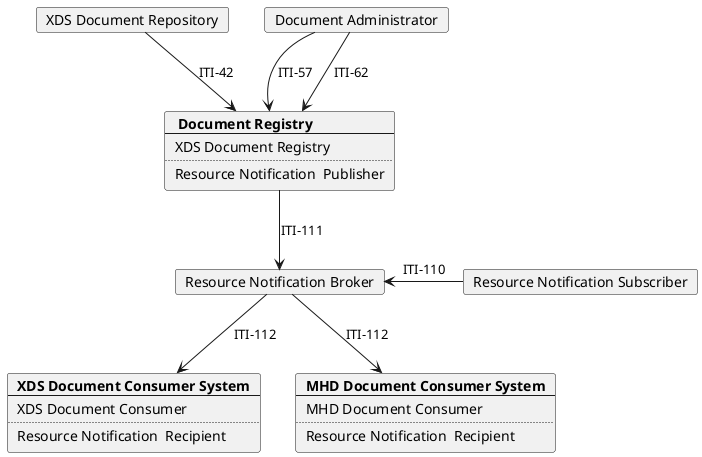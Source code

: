 @startuml
skinparam svgDimensionStyle false
skinparam componentStyle rectangle

hide footbox
/' title "DSUBm grouped with MHD" '/


card "XDS Document Repository" as XDS_Repo 
card "Document Administrator" as DOC_Administrator
card  Registry [
  <b> Document Registry
  ----
  XDS Document Registry 
  ....
  Resource Notification  Publisher
]
card "Resource Notification Broker" as DSUBm_Broker
card "Resource Notification Subscriber" as DSUBm_Subscriber


card  Consumer_XDS[
  <b>XDS Document Consumer System
  ----
  XDS Document Consumer
  ....
  Resource Notification  Recipient
]

card  Consumer_MHD[
  <b>MHD Document Consumer System
  ----
  MHD Document Consumer
  ....
  Resource Notification  Recipient
]


DOC_Administrator --> Registry: ITI-57
DOC_Administrator --> Registry: ITI-62

XDS_Repo -d-> Registry: ITI-42
Registry -d-> DSUBm_Broker: ITI-111
DSUBm_Subscriber -l-> DSUBm_Broker: ITI-110
DSUBm_Broker --> Consumer_MHD: ITI-112
DSUBm_Broker --> Consumer_XDS: ITI-112
/'
card  ConsumerInterface [
  <b> MHD to XDS Consumer Interface
  ----
  MHD Document Recipient
  ....
  XDS Document Consumer 
]
Consumer -u-> ConsumerInterface: ITI-68
ConsumerInterface -l-> XDS_Repo: ITI-43
ConsumerInterface --> Registry: ITI-18
'/

@enduml
